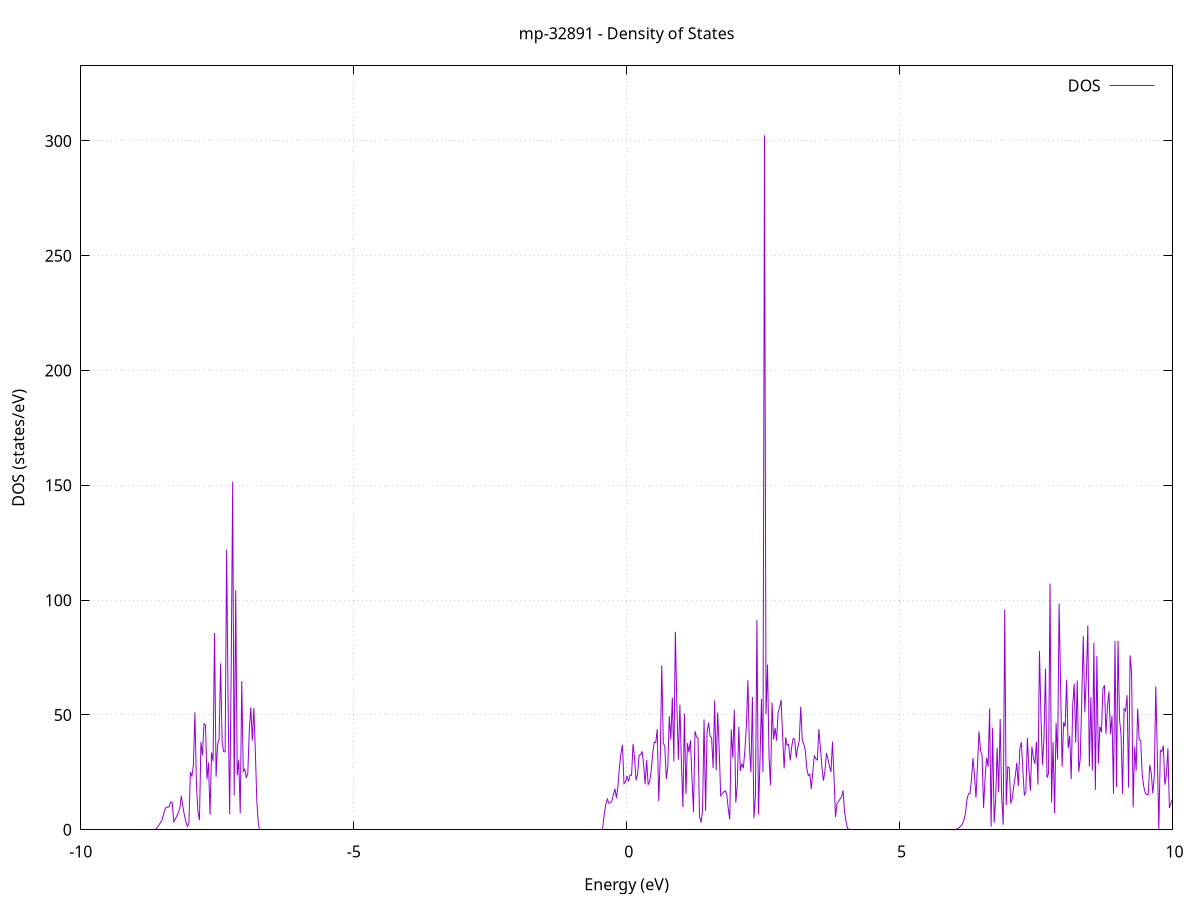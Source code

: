 set title 'mp-32891 - Density of States'
set xlabel 'Energy (eV)'
set ylabel 'DOS (states/eV)'
set grid
set xrange [-10:10]
set yrange [0:332.662]
set xzeroaxis lt -1
set terminal png size 800,600
set output 'mp-32891_dos_gnuplot.png'
plot '-' using 1:2 with lines title 'DOS'
-40.542000 0.000000
-40.514300 0.000000
-40.486600 0.000000
-40.458900 0.000000
-40.431200 0.000000
-40.403600 0.000000
-40.375900 0.000000
-40.348200 0.000000
-40.320500 0.000000
-40.292900 0.000000
-40.265200 0.000000
-40.237500 0.000000
-40.209800 0.000000
-40.182100 0.000000
-40.154500 0.000000
-40.126800 0.000000
-40.099100 0.000000
-40.071400 0.000000
-40.043800 0.000000
-40.016100 0.000000
-39.988400 0.000000
-39.960700 0.000000
-39.933000 0.000000
-39.905400 0.000000
-39.877700 0.000000
-39.850000 0.000000
-39.822300 0.000000
-39.794600 0.000000
-39.767000 0.000000
-39.739300 0.000000
-39.711600 0.000000
-39.683900 0.000000
-39.656300 0.000000
-39.628600 0.000000
-39.600900 0.000000
-39.573200 0.000000
-39.545500 0.000000
-39.517900 0.000000
-39.490200 0.000000
-39.462500 0.000000
-39.434800 0.000000
-39.407200 0.000000
-39.379500 0.000000
-39.351800 0.000000
-39.324100 0.000000
-39.296400 0.000000
-39.268800 0.000000
-39.241100 0.000000
-39.213400 0.000000
-39.185700 0.000000
-39.158000 0.000000
-39.130400 0.000000
-39.102700 0.000000
-39.075000 0.000000
-39.047300 0.000000
-39.019700 0.000000
-38.992000 0.000000
-38.964300 0.000000
-38.936600 0.000000
-38.908900 0.000000
-38.881300 0.000000
-38.853600 0.000000
-38.825900 0.000000
-38.798200 0.000000
-38.770600 0.000000
-38.742900 0.000000
-38.715200 0.000000
-38.687500 0.000000
-38.659800 0.000000
-38.632200 0.000000
-38.604500 0.000000
-38.576800 0.000000
-38.549100 0.000000
-38.521400 0.000000
-38.493800 0.000000
-38.466100 0.000000
-38.438400 0.000000
-38.410700 0.000000
-38.383100 0.000000
-38.355400 0.000000
-38.327700 0.000000
-38.300000 0.000000
-38.272300 0.000000
-38.244700 0.000000
-38.217000 0.000000
-38.189300 0.000000
-38.161600 0.000000
-38.134000 0.000000
-38.106300 0.000000
-38.078600 0.000000
-38.050900 0.000000
-38.023200 0.000000
-37.995600 0.000000
-37.967900 0.000000
-37.940200 0.000000
-37.912500 0.000000
-37.884800 0.000000
-37.857200 0.000000
-37.829500 0.000000
-37.801800 0.000000
-37.774100 0.000000
-37.746500 0.000000
-37.718800 0.000000
-37.691100 0.000000
-37.663400 0.000000
-37.635700 0.000000
-37.608100 0.000000
-37.580400 0.000000
-37.552700 0.000000
-37.525000 0.000000
-37.497400 0.000000
-37.469700 0.000000
-37.442000 0.000000
-37.414300 0.000000
-37.386600 0.000000
-37.359000 0.000000
-37.331300 0.000000
-37.303600 0.000000
-37.275900 0.000000
-37.248200 0.000000
-37.220600 0.000000
-37.192900 0.000000
-37.165200 0.000000
-37.137500 0.000000
-37.109900 0.000000
-37.082200 0.000000
-37.054500 0.000000
-37.026800 0.000000
-36.999100 0.000000
-36.971500 0.000000
-36.943800 0.000000
-36.916100 0.000000
-36.888400 0.000000
-36.860800 0.000000
-36.833100 0.000000
-36.805400 0.000000
-36.777700 0.000000
-36.750000 0.000000
-36.722400 0.000000
-36.694700 0.000000
-36.667000 0.000000
-36.639300 0.000000
-36.611600 0.000000
-36.584000 0.000000
-36.556300 0.000000
-36.528600 0.000000
-36.500900 0.000000
-36.473300 0.000000
-36.445600 0.000000
-36.417900 0.000000
-36.390200 0.000000
-36.362500 0.000000
-36.334900 0.000000
-36.307200 0.000000
-36.279500 0.000000
-36.251800 0.000000
-36.224200 0.000000
-36.196500 0.000000
-36.168800 0.000000
-36.141100 0.000000
-36.113400 0.000000
-36.085800 0.000000
-36.058100 0.000000
-36.030400 0.000000
-36.002700 0.000000
-35.975100 0.000000
-35.947400 0.000000
-35.919700 0.000000
-35.892000 0.000000
-35.864300 0.000000
-35.836700 0.000000
-35.809000 0.000000
-35.781300 0.000000
-35.753600 0.000000
-35.725900 0.000000
-35.698300 0.000000
-35.670600 0.000000
-35.642900 0.000000
-35.615200 0.000000
-35.587600 0.000000
-35.559900 0.000000
-35.532200 0.000000
-35.504500 0.000000
-35.476800 0.000000
-35.449200 0.000000
-35.421500 0.000000
-35.393800 0.000000
-35.366100 0.000000
-35.338500 0.000000
-35.310800 0.000000
-35.283100 0.000000
-35.255400 0.000000
-35.227700 0.000000
-35.200100 0.000000
-35.172400 0.000000
-35.144700 0.000000
-35.117000 0.000000
-35.089300 0.000000
-35.061700 0.000000
-35.034000 0.000000
-35.006300 0.000000
-34.978600 0.000000
-34.951000 0.000000
-34.923300 0.000000
-34.895600 0.000000
-34.867900 0.000000
-34.840200 0.000000
-34.812600 0.000000
-34.784900 0.000000
-34.757200 0.000000
-34.729500 0.000000
-34.701900 0.000000
-34.674200 0.000000
-34.646500 0.000000
-34.618800 0.000000
-34.591100 0.000000
-34.563500 0.000000
-34.535800 0.000000
-34.508100 0.000000
-34.480400 0.000000
-34.452700 0.000000
-34.425100 0.000000
-34.397400 0.000000
-34.369700 0.000000
-34.342000 0.000000
-34.314400 0.000000
-34.286700 0.000000
-34.259000 0.000000
-34.231300 0.000000
-34.203600 0.000000
-34.176000 0.000000
-34.148300 0.000000
-34.120600 0.000000
-34.092900 0.000000
-34.065300 0.000000
-34.037600 0.000000
-34.009900 0.000000
-33.982200 0.000000
-33.954500 0.000000
-33.926900 0.000000
-33.899200 0.000000
-33.871500 0.000000
-33.843800 0.000000
-33.816100 0.000000
-33.788500 0.000000
-33.760800 0.000000
-33.733100 0.000000
-33.705400 0.000000
-33.677800 0.000000
-33.650100 0.000000
-33.622400 0.000000
-33.594700 0.000000
-33.567000 0.000000
-33.539400 0.000000
-33.511700 0.000000
-33.484000 0.000000
-33.456300 0.000000
-33.428700 0.000000
-33.401000 0.000000
-33.373300 0.000000
-33.345600 0.000000
-33.317900 0.000000
-33.290300 0.000000
-33.262600 0.000000
-33.234900 0.000000
-33.207200 0.000000
-33.179500 0.000000
-33.151900 0.000000
-33.124200 0.000000
-33.096500 0.000000
-33.068800 0.000000
-33.041200 0.000000
-33.013500 0.000000
-32.985800 0.000000
-32.958100 0.000000
-32.930400 0.000000
-32.902800 0.000000
-32.875100 0.000000
-32.847400 0.000000
-32.819700 0.000000
-32.792100 0.000000
-32.764400 0.000000
-32.736700 0.000000
-32.709000 0.000000
-32.681300 0.000000
-32.653700 0.000000
-32.626000 0.000000
-32.598300 0.000000
-32.570600 0.000000
-32.542900 0.000000
-32.515300 0.000000
-32.487600 0.000000
-32.459900 0.000000
-32.432200 0.000000
-32.404600 0.000000
-32.376900 0.000000
-32.349200 0.000000
-32.321500 0.000000
-32.293800 0.000000
-32.266200 0.000000
-32.238500 0.000000
-32.210800 0.000000
-32.183100 0.000000
-32.155500 0.000000
-32.127800 0.000000
-32.100100 0.000000
-32.072400 0.000000
-32.044700 0.000000
-32.017100 0.000000
-31.989400 0.000000
-31.961700 0.000000
-31.934000 0.000000
-31.906300 0.000000
-31.878700 0.000000
-31.851000 0.000000
-31.823300 0.000000
-31.795600 0.000000
-31.768000 0.000000
-31.740300 0.000000
-31.712600 0.000000
-31.684900 0.000000
-31.657200 0.000000
-31.629600 0.000000
-31.601900 0.000000
-31.574200 0.000000
-31.546500 0.000000
-31.518900 0.000000
-31.491200 0.000000
-31.463500 0.000000
-31.435800 0.000000
-31.408100 0.000000
-31.380500 0.000000
-31.352800 0.000000
-31.325100 0.000000
-31.297400 0.000000
-31.269700 0.000000
-31.242100 0.000000
-31.214400 0.000000
-31.186700 0.000000
-31.159000 0.000000
-31.131400 0.000000
-31.103700 0.000000
-31.076000 0.000000
-31.048300 0.000000
-31.020600 0.000000
-30.993000 0.000000
-30.965300 0.000000
-30.937600 0.000000
-30.909900 0.000000
-30.882300 0.000000
-30.854600 0.000000
-30.826900 0.000000
-30.799200 0.000000
-30.771500 0.000000
-30.743900 0.000000
-30.716200 0.000000
-30.688500 0.000000
-30.660800 0.000000
-30.633200 0.000000
-30.605500 0.000000
-30.577800 0.000000
-30.550100 0.000000
-30.522400 0.000000
-30.494800 0.000000
-30.467100 0.000000
-30.439400 0.000000
-30.411700 0.000000
-30.384000 0.000000
-30.356400 0.000000
-30.328700 0.000000
-30.301000 0.000000
-30.273300 0.000000
-30.245700 0.000000
-30.218000 0.000000
-30.190300 0.000000
-30.162600 0.000000
-30.134900 0.000000
-30.107300 0.000000
-30.079600 0.000000
-30.051900 0.000000
-30.024200 0.000000
-29.996600 0.000000
-29.968900 0.000000
-29.941200 0.000000
-29.913500 0.000000
-29.885800 0.000000
-29.858200 0.000000
-29.830500 0.000000
-29.802800 0.000000
-29.775100 0.000000
-29.747400 0.000000
-29.719800 0.000000
-29.692100 0.000000
-29.664400 0.000000
-29.636700 0.000000
-29.609100 0.000000
-29.581400 0.000000
-29.553700 0.000000
-29.526000 0.000000
-29.498300 0.000000
-29.470700 0.000000
-29.443000 0.000000
-29.415300 0.000000
-29.387600 0.000000
-29.360000 0.000000
-29.332300 0.000000
-29.304600 0.000000
-29.276900 0.000000
-29.249200 0.000000
-29.221600 0.000000
-29.193900 0.000000
-29.166200 0.000000
-29.138500 0.000000
-29.110800 0.000000
-29.083200 0.000000
-29.055500 0.000000
-29.027800 0.000000
-29.000100 0.000000
-28.972500 0.000000
-28.944800 0.000000
-28.917100 0.000000
-28.889400 0.000000
-28.861700 0.000000
-28.834100 0.000000
-28.806400 0.000000
-28.778700 0.000000
-28.751000 0.000000
-28.723400 0.000000
-28.695700 0.000000
-28.668000 0.000000
-28.640300 0.000000
-28.612600 0.000000
-28.585000 0.000000
-28.557300 0.000000
-28.529600 0.000000
-28.501900 0.000000
-28.474200 0.000000
-28.446600 0.000000
-28.418900 0.000000
-28.391200 0.000000
-28.363500 0.000000
-28.335900 0.000000
-28.308200 0.000000
-28.280500 0.000000
-28.252800 0.000000
-28.225100 0.000000
-28.197500 0.000000
-28.169800 0.000000
-28.142100 0.000000
-28.114400 0.000000
-28.086800 0.000000
-28.059100 0.000000
-28.031400 0.000000
-28.003700 0.000000
-27.976000 0.000000
-27.948400 0.000000
-27.920700 0.000000
-27.893000 0.000000
-27.865300 0.000000
-27.837600 0.000000
-27.810000 0.000000
-27.782300 0.000000
-27.754600 0.000000
-27.726900 0.000000
-27.699300 0.000000
-27.671600 0.000000
-27.643900 0.000000
-27.616200 0.000000
-27.588500 0.000000
-27.560900 0.000000
-27.533200 0.000000
-27.505500 0.000000
-27.477800 0.000000
-27.450200 0.000000
-27.422500 0.000000
-27.394800 0.000000
-27.367100 0.000000
-27.339400 0.000000
-27.311800 0.000000
-27.284100 0.000000
-27.256400 0.000000
-27.228700 0.000000
-27.201000 0.000000
-27.173400 0.000000
-27.145700 0.000000
-27.118000 0.000000
-27.090300 0.000000
-27.062700 0.000000
-27.035000 0.000000
-27.007300 0.000000
-26.979600 0.000000
-26.951900 0.000000
-26.924300 0.000000
-26.896600 0.000000
-26.868900 0.000000
-26.841200 0.000000
-26.813600 0.000000
-26.785900 0.000000
-26.758200 0.000000
-26.730500 0.000000
-26.702800 0.000000
-26.675200 0.000000
-26.647500 0.000000
-26.619800 0.000000
-26.592100 0.000000
-26.564400 0.000000
-26.536800 0.000000
-26.509100 0.000000
-26.481400 0.000000
-26.453700 0.000000
-26.426100 0.000000
-26.398400 0.000000
-26.370700 0.000000
-26.343000 0.000000
-26.315300 0.000000
-26.287700 0.000000
-26.260000 0.000000
-26.232300 0.000000
-26.204600 0.000000
-26.177000 0.000000
-26.149300 0.000000
-26.121600 0.000000
-26.093900 0.000000
-26.066200 0.000000
-26.038600 0.000000
-26.010900 0.000000
-25.983200 0.000000
-25.955500 0.000000
-25.927800 0.000000
-25.900200 0.000000
-25.872500 0.000000
-25.844800 0.000000
-25.817100 0.000000
-25.789500 0.000000
-25.761800 0.000000
-25.734100 0.000000
-25.706400 0.000000
-25.678700 0.000000
-25.651100 0.000000
-25.623400 0.000000
-25.595700 0.000000
-25.568000 0.000000
-25.540400 0.000000
-25.512700 0.000000
-25.485000 0.000000
-25.457300 0.000000
-25.429600 0.000000
-25.402000 0.000000
-25.374300 0.000000
-25.346600 0.000000
-25.318900 0.000000
-25.291300 0.000000
-25.263600 0.000000
-25.235900 0.000000
-25.208200 0.000000
-25.180500 0.000000
-25.152900 0.000000
-25.125200 0.000000
-25.097500 0.000000
-25.069800 0.000000
-25.042100 0.000000
-25.014500 0.000000
-24.986800 0.000000
-24.959100 0.000000
-24.931400 0.000000
-24.903800 0.000000
-24.876100 0.000000
-24.848400 0.000000
-24.820700 0.000000
-24.793000 0.000000
-24.765400 0.000000
-24.737700 0.000000
-24.710000 0.000000
-24.682300 0.000000
-24.654700 0.000000
-24.627000 0.000000
-24.599300 0.000000
-24.571600 0.000000
-24.543900 0.000000
-24.516300 0.000000
-24.488600 0.000000
-24.460900 0.000000
-24.433200 0.000000
-24.405500 0.000000
-24.377900 0.000000
-24.350200 0.000000
-24.322500 0.000000
-24.294800 0.000000
-24.267200 0.000000
-24.239500 0.000000
-24.211800 0.000000
-24.184100 0.000000
-24.156400 0.000000
-24.128800 0.000000
-24.101100 0.000000
-24.073400 0.000000
-24.045700 0.000000
-24.018100 0.000000
-23.990400 0.000000
-23.962700 0.000000
-23.935000 0.000000
-23.907300 0.000000
-23.879700 0.000000
-23.852000 0.000000
-23.824300 0.000000
-23.796600 0.000000
-23.768900 0.000000
-23.741300 0.000000
-23.713600 0.000000
-23.685900 0.000000
-23.658200 0.000000
-23.630600 0.000000
-23.602900 0.000000
-23.575200 0.000000
-23.547500 0.000000
-23.519800 0.000000
-23.492200 0.000000
-23.464500 0.000000
-23.436800 0.000000
-23.409100 0.000000
-23.381500 0.000000
-23.353800 0.000000
-23.326100 0.000000
-23.298400 0.000000
-23.270700 0.000000
-23.243100 0.000000
-23.215400 0.000000
-23.187700 0.000000
-23.160000 0.000000
-23.132300 0.000000
-23.104700 0.000000
-23.077000 0.000000
-23.049300 0.000000
-23.021600 0.000000
-22.994000 0.000000
-22.966300 0.000000
-22.938600 0.000000
-22.910900 0.000000
-22.883200 0.000000
-22.855600 0.000000
-22.827900 0.000000
-22.800200 0.000000
-22.772500 0.000000
-22.744900 0.000000
-22.717200 0.000000
-22.689500 0.000000
-22.661800 0.000000
-22.634100 0.000000
-22.606500 0.000000
-22.578800 0.000000
-22.551100 0.000000
-22.523400 0.000000
-22.495700 0.000000
-22.468100 0.000000
-22.440400 0.000000
-22.412700 0.000000
-22.385000 0.000000
-22.357400 0.000000
-22.329700 0.000000
-22.302000 0.000000
-22.274300 0.000000
-22.246600 0.000000
-22.219000 0.000000
-22.191300 0.000000
-22.163600 0.000000
-22.135900 0.000000
-22.108300 0.000000
-22.080600 0.000000
-22.052900 0.000000
-22.025200 0.000000
-21.997500 0.000000
-21.969900 0.000000
-21.942200 0.000000
-21.914500 0.000000
-21.886800 0.000000
-21.859100 0.000000
-21.831500 0.000000
-21.803800 0.000000
-21.776100 0.000000
-21.748400 0.000000
-21.720800 0.000000
-21.693100 0.000000
-21.665400 0.000000
-21.637700 0.000000
-21.610000 0.000000
-21.582400 0.000000
-21.554700 0.000000
-21.527000 0.000000
-21.499300 0.000000
-21.471700 0.000000
-21.444000 0.000000
-21.416300 0.000000
-21.388600 0.000000
-21.360900 0.000000
-21.333300 0.000000
-21.305600 0.000000
-21.277900 0.000000
-21.250200 0.000000
-21.222500 0.000000
-21.194900 0.000000
-21.167200 0.000000
-21.139500 0.000000
-21.111800 0.000000
-21.084200 0.000000
-21.056500 0.000000
-21.028800 0.000000
-21.001100 0.000000
-20.973400 0.000000
-20.945800 0.000000
-20.918100 0.000000
-20.890400 0.000000
-20.862700 0.000000
-20.835100 0.000000
-20.807400 0.000000
-20.779700 0.000000
-20.752000 0.000000
-20.724300 0.000000
-20.696700 0.000000
-20.669000 0.000000
-20.641300 0.000000
-20.613600 0.000000
-20.585900 0.000000
-20.558300 0.000000
-20.530600 0.000000
-20.502900 0.000000
-20.475200 0.000000
-20.447600 0.000000
-20.419900 0.000000
-20.392200 0.000000
-20.364500 0.000000
-20.336800 0.000000
-20.309200 0.000000
-20.281500 0.000000
-20.253800 0.000000
-20.226100 0.000000
-20.198500 0.000000
-20.170800 0.000000
-20.143100 0.000000
-20.115400 0.000000
-20.087700 0.000000
-20.060100 0.000000
-20.032400 0.000000
-20.004700 0.000000
-19.977000 0.000000
-19.949400 0.000000
-19.921700 0.000000
-19.894000 0.000000
-19.866300 0.000000
-19.838600 0.000000
-19.811000 0.000000
-19.783300 0.000000
-19.755600 0.000000
-19.727900 0.000000
-19.700200 0.000000
-19.672600 0.000000
-19.644900 0.000000
-19.617200 0.000000
-19.589500 0.000000
-19.561900 0.000000
-19.534200 0.000000
-19.506500 0.000000
-19.478800 0.000000
-19.451100 0.000000
-19.423500 0.000000
-19.395800 0.000000
-19.368100 0.000000
-19.340400 0.000000
-19.312800 0.000000
-19.285100 0.000000
-19.257400 0.000000
-19.229700 0.000000
-19.202000 0.000000
-19.174400 0.000000
-19.146700 0.000000
-19.119000 0.000000
-19.091300 0.000000
-19.063600 0.000000
-19.036000 0.000000
-19.008300 0.000000
-18.980600 0.000000
-18.952900 0.000000
-18.925300 0.000000
-18.897600 0.000000
-18.869900 0.000000
-18.842200 0.000000
-18.814500 0.000000
-18.786900 0.000000
-18.759200 0.000000
-18.731500 0.000000
-18.703800 0.000000
-18.676200 0.000000
-18.648500 0.000000
-18.620800 0.000000
-18.593100 0.000000
-18.565400 0.000000
-18.537800 0.000000
-18.510100 0.000000
-18.482400 0.000000
-18.454700 0.000000
-18.427000 0.000000
-18.399400 0.000000
-18.371700 0.000000
-18.344000 0.000000
-18.316300 0.000000
-18.288700 0.000000
-18.261000 0.000000
-18.233300 0.000000
-18.205600 0.000000
-18.177900 271.042000
-18.150300 0.000000
-18.122600 471.473200
-18.094900 151.414200
-18.067200 778.286100
-18.039600 264.050300
-18.011900 201.593400
-17.984200 0.000000
-17.956500 0.000000
-17.928800 0.000000
-17.901200 0.000000
-17.873500 68.316200
-17.845800 229.319200
-17.818100 268.638500
-17.790400 0.000000
-17.762800 0.000000
-17.735100 0.000000
-17.707400 0.000000
-17.679700 0.000000
-17.652100 0.000000
-17.624400 0.000000
-17.596700 0.000000
-17.569000 0.000000
-17.541300 0.000000
-17.513700 0.000000
-17.486000 0.000000
-17.458300 0.000000
-17.430600 0.000000
-17.403000 0.000000
-17.375300 0.000000
-17.347600 0.000000
-17.319900 0.000000
-17.292200 0.000000
-17.264600 0.000000
-17.236900 0.000000
-17.209200 0.000000
-17.181500 0.000000
-17.153800 0.000000
-17.126200 0.000000
-17.098500 0.000000
-17.070800 0.000000
-17.043100 0.000000
-17.015500 0.000000
-16.987800 0.000000
-16.960100 0.000000
-16.932400 0.000000
-16.904700 0.000000
-16.877100 0.000000
-16.849400 0.000000
-16.821700 0.000000
-16.794000 0.000000
-16.766400 0.000000
-16.738700 0.000000
-16.711000 0.000000
-16.683300 0.000000
-16.655600 0.000000
-16.628000 0.000000
-16.600300 0.000000
-16.572600 0.000000
-16.544900 0.000000
-16.517200 0.000000
-16.489600 0.000000
-16.461900 0.000000
-16.434200 0.000000
-16.406500 0.000000
-16.378900 0.000000
-16.351200 0.000000
-16.323500 0.000000
-16.295800 0.000000
-16.268100 0.000000
-16.240500 0.000000
-16.212800 0.000000
-16.185100 0.000000
-16.157400 0.000000
-16.129800 0.000000
-16.102100 0.000000
-16.074400 0.000000
-16.046700 0.000000
-16.019000 0.000000
-15.991400 0.000000
-15.963700 0.000000
-15.936000 0.000000
-15.908300 0.000000
-15.880600 0.000000
-15.853000 0.000000
-15.825300 0.000000
-15.797600 0.000000
-15.769900 0.000000
-15.742300 0.000000
-15.714600 0.000000
-15.686900 0.000000
-15.659200 0.000000
-15.631500 0.000000
-15.603900 0.000000
-15.576200 0.000000
-15.548500 0.000000
-15.520800 0.000000
-15.493200 0.000000
-15.465500 0.000000
-15.437800 0.000000
-15.410100 0.000000
-15.382400 0.000000
-15.354800 0.000000
-15.327100 0.000000
-15.299400 0.000000
-15.271700 0.000000
-15.244000 0.000000
-15.216400 0.000000
-15.188700 0.000000
-15.161000 0.000000
-15.133300 0.000000
-15.105700 0.000000
-15.078000 0.000000
-15.050300 0.000000
-15.022600 0.000000
-14.994900 0.000000
-14.967300 0.000000
-14.939600 0.000000
-14.911900 0.000000
-14.884200 0.000000
-14.856600 0.000000
-14.828900 0.000000
-14.801200 0.000000
-14.773500 0.000000
-14.745800 0.000000
-14.718200 0.000000
-14.690500 0.000000
-14.662800 0.000000
-14.635100 0.000000
-14.607500 0.000000
-14.579800 0.000000
-14.552100 0.000000
-14.524400 0.000000
-14.496700 0.000000
-14.469100 0.000000
-14.441400 0.000000
-14.413700 0.000000
-14.386000 0.000000
-14.358300 0.000000
-14.330700 0.000000
-14.303000 0.000000
-14.275300 0.000000
-14.247600 0.000000
-14.220000 0.000000
-14.192300 0.000000
-14.164600 0.000000
-14.136900 0.000000
-14.109200 0.000000
-14.081600 0.000000
-14.053900 0.000000
-14.026200 0.000000
-13.998500 0.000000
-13.970900 0.000000
-13.943200 0.000000
-13.915500 0.000000
-13.887800 0.000000
-13.860100 0.000000
-13.832500 0.000000
-13.804800 0.000000
-13.777100 0.000000
-13.749400 0.000000
-13.721700 0.000000
-13.694100 0.000000
-13.666400 0.000000
-13.638700 0.000000
-13.611000 0.000000
-13.583400 0.000000
-13.555700 0.000000
-13.528000 0.000000
-13.500300 0.000000
-13.472600 0.000000
-13.445000 0.000000
-13.417300 0.000000
-13.389600 0.000000
-13.361900 0.000000
-13.334300 0.000000
-13.306600 0.000000
-13.278900 0.000000
-13.251200 0.000000
-13.223500 0.000000
-13.195900 0.000000
-13.168200 0.000000
-13.140500 0.000000
-13.112800 0.000000
-13.085100 0.000000
-13.057500 0.000000
-13.029800 0.000000
-13.002100 0.000000
-12.974400 0.000000
-12.946800 0.000000
-12.919100 0.000000
-12.891400 0.000000
-12.863700 0.000000
-12.836000 0.000000
-12.808400 0.000000
-12.780700 0.000000
-12.753000 0.000000
-12.725300 0.000000
-12.697700 0.000000
-12.670000 0.000000
-12.642300 0.000000
-12.614600 0.000000
-12.586900 0.000000
-12.559300 0.000000
-12.531600 0.000000
-12.503900 0.000000
-12.476200 0.000000
-12.448500 0.000000
-12.420900 0.000000
-12.393200 0.000000
-12.365500 0.000000
-12.337800 0.000000
-12.310200 0.000000
-12.282500 0.000000
-12.254800 0.000000
-12.227100 0.000000
-12.199400 0.000000
-12.171800 0.000000
-12.144100 0.000000
-12.116400 0.000000
-12.088700 0.000000
-12.061100 0.000000
-12.033400 0.000000
-12.005700 0.000000
-11.978000 0.000000
-11.950300 0.000000
-11.922700 0.000000
-11.895000 0.000000
-11.867300 0.000000
-11.839600 0.000000
-11.811900 0.000000
-11.784300 0.000000
-11.756600 0.000000
-11.728900 0.000000
-11.701200 0.000000
-11.673600 0.000000
-11.645900 0.000000
-11.618200 0.000000
-11.590500 0.000000
-11.562800 0.000000
-11.535200 0.000000
-11.507500 0.000000
-11.479800 0.000000
-11.452100 0.000000
-11.424500 0.000000
-11.396800 0.000000
-11.369100 0.000000
-11.341400 0.000000
-11.313700 0.000000
-11.286100 0.000000
-11.258400 0.000000
-11.230700 0.000000
-11.203000 0.000000
-11.175300 0.000000
-11.147700 0.000000
-11.120000 0.000000
-11.092300 0.000000
-11.064600 0.000000
-11.037000 0.000000
-11.009300 0.000000
-10.981600 0.000000
-10.953900 0.000000
-10.926200 0.000000
-10.898600 0.000000
-10.870900 0.000000
-10.843200 0.000000
-10.815500 0.000000
-10.787900 0.000000
-10.760200 0.000000
-10.732500 0.000000
-10.704800 0.000000
-10.677100 0.000000
-10.649500 0.000000
-10.621800 0.000000
-10.594100 0.000000
-10.566400 0.000000
-10.538700 0.000000
-10.511100 0.000000
-10.483400 0.000000
-10.455700 0.000000
-10.428000 0.000000
-10.400400 0.000000
-10.372700 0.000000
-10.345000 0.000000
-10.317300 0.000000
-10.289600 0.000000
-10.262000 0.000000
-10.234300 0.000000
-10.206600 0.000000
-10.178900 0.000000
-10.151300 0.000000
-10.123600 0.000000
-10.095900 0.000000
-10.068200 0.000000
-10.040500 0.000000
-10.012900 0.000000
-9.985200 0.000000
-9.957500 0.000000
-9.929800 0.000000
-9.902100 0.000000
-9.874500 0.000000
-9.846800 0.000000
-9.819100 0.000000
-9.791400 0.000000
-9.763800 0.000000
-9.736100 0.000000
-9.708400 0.000000
-9.680700 0.000000
-9.653000 0.000000
-9.625400 0.000000
-9.597700 0.000000
-9.570000 0.000000
-9.542300 0.000000
-9.514700 0.000000
-9.487000 0.000000
-9.459300 0.000000
-9.431600 0.000000
-9.403900 0.000000
-9.376300 0.000000
-9.348600 0.000000
-9.320900 0.000000
-9.293200 0.000000
-9.265600 0.000000
-9.237900 0.000000
-9.210200 0.000000
-9.182500 0.000000
-9.154800 0.000000
-9.127200 0.000000
-9.099500 0.000000
-9.071800 0.000000
-9.044100 0.000000
-9.016400 0.000000
-8.988800 0.000000
-8.961100 0.000000
-8.933400 0.000000
-8.905700 0.000000
-8.878100 0.000000
-8.850400 0.000000
-8.822700 0.000000
-8.795000 0.000000
-8.767300 0.000000
-8.739700 0.000000
-8.712000 0.000000
-8.684300 0.000000
-8.656600 0.039500
-8.629000 0.341100
-8.601300 0.939800
-8.573600 1.921600
-8.545900 2.927300
-8.518200 3.896400
-8.490600 6.036500
-8.462900 8.564100
-8.435200 9.819700
-8.407500 9.803400
-8.379800 10.063700
-8.352200 12.206500
-8.324500 11.772400
-8.296800 3.475300
-8.269100 4.622200
-8.241500 5.941400
-8.213800 7.433000
-8.186100 9.337400
-8.158400 14.759500
-8.130700 10.207300
-8.103100 6.479400
-8.075400 3.575700
-8.047700 1.496300
-8.020000 2.607100
-7.992400 25.175900
-7.964700 23.169800
-7.937000 28.131000
-7.909300 51.183600
-7.881600 19.798500
-7.854000 7.855600
-7.826300 4.248100
-7.798600 38.253300
-7.770900 32.331900
-7.743200 46.161300
-7.715600 45.641200
-7.687900 21.986500
-7.660200 29.227900
-7.632500 6.567500
-7.604900 33.635500
-7.577200 29.873000
-7.549500 85.675400
-7.521800 23.071700
-7.494100 37.136600
-7.466500 39.213200
-7.438800 72.463200
-7.411100 38.287300
-7.383400 34.048400
-7.355800 33.907100
-7.328100 122.012300
-7.300400 52.190000
-7.272700 6.692100
-7.245000 69.058700
-7.217400 151.590800
-7.189700 14.952100
-7.162000 104.264300
-7.134300 23.710700
-7.106600 30.503800
-7.079000 7.190400
-7.051300 64.688800
-7.023600 25.439600
-6.995900 26.418700
-6.968300 22.549600
-6.940600 24.573300
-6.912900 43.267800
-6.885200 53.365000
-6.857500 38.851500
-6.829900 53.026900
-6.802200 33.802300
-6.774500 12.310100
-6.746800 2.615600
-6.719200 0.000000
-6.691500 0.000000
-6.663800 0.000000
-6.636100 0.000000
-6.608400 0.000000
-6.580800 0.000000
-6.553100 0.000000
-6.525400 0.000000
-6.497700 0.000000
-6.470000 0.000000
-6.442400 0.000000
-6.414700 0.000000
-6.387000 0.000000
-6.359300 0.000000
-6.331700 0.000000
-6.304000 0.000000
-6.276300 0.000000
-6.248600 0.000000
-6.220900 0.000000
-6.193300 0.000000
-6.165600 0.000000
-6.137900 0.000000
-6.110200 0.000000
-6.082600 0.000000
-6.054900 0.000000
-6.027200 0.000000
-5.999500 0.000000
-5.971800 0.000000
-5.944200 0.000000
-5.916500 0.000000
-5.888800 0.000000
-5.861100 0.000000
-5.833400 0.000000
-5.805800 0.000000
-5.778100 0.000000
-5.750400 0.000000
-5.722700 0.000000
-5.695100 0.000000
-5.667400 0.000000
-5.639700 0.000000
-5.612000 0.000000
-5.584300 0.000000
-5.556700 0.000000
-5.529000 0.000000
-5.501300 0.000000
-5.473600 0.000000
-5.446000 0.000000
-5.418300 0.000000
-5.390600 0.000000
-5.362900 0.000000
-5.335200 0.000000
-5.307600 0.000000
-5.279900 0.000000
-5.252200 0.000000
-5.224500 0.000000
-5.196800 0.000000
-5.169200 0.000000
-5.141500 0.000000
-5.113800 0.000000
-5.086100 0.000000
-5.058500 0.000000
-5.030800 0.000000
-5.003100 0.000000
-4.975400 0.000000
-4.947700 0.000000
-4.920100 0.000000
-4.892400 0.000000
-4.864700 0.000000
-4.837000 0.000000
-4.809400 0.000000
-4.781700 0.000000
-4.754000 0.000000
-4.726300 0.000000
-4.698600 0.000000
-4.671000 0.000000
-4.643300 0.000000
-4.615600 0.000000
-4.587900 0.000000
-4.560200 0.000000
-4.532600 0.000000
-4.504900 0.000000
-4.477200 0.000000
-4.449500 0.000000
-4.421900 0.000000
-4.394200 0.000000
-4.366500 0.000000
-4.338800 0.000000
-4.311100 0.000000
-4.283500 0.000000
-4.255800 0.000000
-4.228100 0.000000
-4.200400 0.000000
-4.172800 0.000000
-4.145100 0.000000
-4.117400 0.000000
-4.089700 0.000000
-4.062000 0.000000
-4.034400 0.000000
-4.006700 0.000000
-3.979000 0.000000
-3.951300 0.000000
-3.923700 0.000000
-3.896000 0.000000
-3.868300 0.000000
-3.840600 0.000000
-3.812900 0.000000
-3.785300 0.000000
-3.757600 0.000000
-3.729900 0.000000
-3.702200 0.000000
-3.674500 0.000000
-3.646900 0.000000
-3.619200 0.000000
-3.591500 0.000000
-3.563800 0.000000
-3.536200 0.000000
-3.508500 0.000000
-3.480800 0.000000
-3.453100 0.000000
-3.425400 0.000000
-3.397800 0.000000
-3.370100 0.000000
-3.342400 0.000000
-3.314700 0.000000
-3.287100 0.000000
-3.259400 0.000000
-3.231700 0.000000
-3.204000 0.000000
-3.176300 0.000000
-3.148700 0.000000
-3.121000 0.000000
-3.093300 0.000000
-3.065600 0.000000
-3.037900 0.000000
-3.010300 0.000000
-2.982600 0.000000
-2.954900 0.000000
-2.927200 0.000000
-2.899600 0.000000
-2.871900 0.000000
-2.844200 0.000000
-2.816500 0.000000
-2.788800 0.000000
-2.761200 0.000000
-2.733500 0.000000
-2.705800 0.000000
-2.678100 0.000000
-2.650500 0.000000
-2.622800 0.000000
-2.595100 0.000000
-2.567400 0.000000
-2.539700 0.000000
-2.512100 0.000000
-2.484400 0.000000
-2.456700 0.000000
-2.429000 0.000000
-2.401300 0.000000
-2.373700 0.000000
-2.346000 0.000000
-2.318300 0.000000
-2.290600 0.000000
-2.263000 0.000000
-2.235300 0.000000
-2.207600 0.000000
-2.179900 0.000000
-2.152200 0.000000
-2.124600 0.000000
-2.096900 0.000000
-2.069200 0.000000
-2.041500 0.000000
-2.013900 0.000000
-1.986200 0.000000
-1.958500 0.000000
-1.930800 0.000000
-1.903100 0.000000
-1.875500 0.000000
-1.847800 0.000000
-1.820100 0.000000
-1.792400 0.000000
-1.764700 0.000000
-1.737100 0.000000
-1.709400 0.000000
-1.681700 0.000000
-1.654000 0.000000
-1.626400 0.000000
-1.598700 0.000000
-1.571000 0.000000
-1.543300 0.000000
-1.515600 0.000000
-1.488000 0.000000
-1.460300 0.000000
-1.432600 0.000000
-1.404900 0.000000
-1.377300 0.000000
-1.349600 0.000000
-1.321900 0.000000
-1.294200 0.000000
-1.266500 0.000000
-1.238900 0.000000
-1.211200 0.000000
-1.183500 0.000000
-1.155800 0.000000
-1.128100 0.000000
-1.100500 0.000000
-1.072800 0.000000
-1.045100 0.000000
-1.017400 0.000000
-0.989800 0.000000
-0.962100 0.000000
-0.934400 0.000000
-0.906700 0.000000
-0.879000 0.000000
-0.851400 0.000000
-0.823700 0.000000
-0.796000 0.000000
-0.768300 0.000000
-0.740700 0.000000
-0.713000 0.000000
-0.685300 0.000000
-0.657600 0.000000
-0.629900 0.000000
-0.602300 0.000000
-0.574600 0.000000
-0.546900 0.000000
-0.519200 0.000000
-0.491500 0.000000
-0.463900 0.000000
-0.436200 0.000000
-0.408500 7.275000
-0.380800 11.106000
-0.353200 13.395900
-0.325500 11.580000
-0.297800 11.652900
-0.270100 12.726300
-0.242400 15.220000
-0.214800 17.884900
-0.187100 13.773800
-0.159400 18.927800
-0.131700 27.410700
-0.104100 33.286700
-0.076400 37.015000
-0.048700 20.082100
-0.021000 20.761800
0.006700 23.469500
0.034300 20.972100
0.062000 23.843000
0.089700 23.753300
0.117400 37.339300
0.145100 31.135000
0.172700 21.564700
0.200400 24.145600
0.228100 32.545400
0.255800 32.613200
0.283400 34.153600
0.311100 28.382000
0.338800 19.860200
0.366500 30.363400
0.394200 19.742500
0.421800 20.878800
0.449500 25.571100
0.477200 33.192300
0.504900 38.174700
0.532500 37.930500
0.560200 43.797900
0.587900 12.465700
0.615600 31.530700
0.643300 71.559400
0.670900 37.617000
0.698600 36.533200
0.726300 22.108700
0.754000 27.350200
0.781700 49.463200
0.809300 39.304300
0.837000 57.547600
0.864700 29.755400
0.892400 86.216800
0.920000 53.851700
0.947700 30.517800
0.975400 54.454500
1.003100 29.221700
1.030800 9.823700
1.058400 50.590500
1.086100 15.546900
1.113800 37.748300
1.141500 33.702700
1.169100 39.018200
1.196800 22.581300
1.224500 7.747900
1.252200 42.952500
1.279900 40.390100
1.307500 39.975600
1.335200 5.822700
1.362900 3.127100
1.390600 8.540900
1.418200 48.065300
1.445900 8.225500
1.473600 42.536300
1.501300 46.637500
1.529000 40.810400
1.556600 39.916800
1.584300 26.912300
1.612000 56.339400
1.639700 25.888900
1.667400 51.089100
1.695000 35.314000
1.722700 14.867000
1.750400 15.722200
1.778100 16.503600
1.805700 16.961000
1.833400 15.660000
1.861100 9.279000
1.888800 4.523800
1.916500 43.667400
1.944100 31.354400
1.971800 52.320600
1.999500 11.807900
2.027200 19.336900
2.054800 44.875800
2.082500 25.586500
2.110200 28.922600
2.137900 26.787700
2.165600 34.474800
2.193200 45.015100
2.220900 65.141100
2.248600 36.057300
2.276300 25.017300
2.304000 57.823500
2.331600 5.055800
2.359300 14.424300
2.387000 91.291400
2.414700 6.691300
2.442300 29.804100
2.470000 56.935300
2.497700 25.121000
2.525400 302.419800
2.553100 50.237500
2.580700 71.943200
2.608400 31.680900
2.636100 19.398400
2.663800 55.354500
2.691400 39.245700
2.719100 44.423000
2.746800 38.823800
2.774500 50.858000
2.802200 53.255500
2.829800 56.529400
2.857500 40.810800
2.885200 26.697800
2.912900 40.247300
2.940600 36.855000
2.968200 37.247900
2.995900 30.138600
3.023600 36.029000
3.051300 39.773300
3.078900 39.404700
3.106600 31.367200
3.134300 35.817000
3.162000 38.713000
3.189700 53.598200
3.217300 38.922400
3.245000 37.339500
3.272700 34.537100
3.300400 26.730200
3.328000 23.591900
3.355700 24.195500
3.383400 17.774200
3.411100 25.491300
3.438800 32.396700
3.466400 30.886200
3.494100 30.423900
3.521800 43.913700
3.549500 35.937800
3.577200 27.210500
3.604800 21.384900
3.632500 25.549000
3.660200 33.409600
3.687900 30.871900
3.715500 27.714500
3.743200 25.128000
3.770900 38.369700
3.798600 23.143100
3.826300 5.556700
3.853900 11.367200
3.881600 12.367900
3.909300 13.365100
3.937000 14.358900
3.964600 17.104800
3.992300 7.651000
4.020000 3.421300
4.047700 0.554700
4.075400 0.000000
4.103000 0.000000
4.130700 0.000000
4.158400 0.000000
4.186100 0.000000
4.213800 0.000000
4.241400 0.000000
4.269100 0.000000
4.296800 0.000000
4.324500 0.000000
4.352100 0.000000
4.379800 0.000000
4.407500 0.000000
4.435200 0.000000
4.462900 0.000000
4.490500 0.000000
4.518200 0.000000
4.545900 0.000000
4.573600 0.000000
4.601200 0.000000
4.628900 0.000000
4.656600 0.000000
4.684300 0.000000
4.712000 0.000000
4.739600 0.000000
4.767300 0.000000
4.795000 0.000000
4.822700 0.000000
4.850400 0.000000
4.878000 0.000000
4.905700 0.000000
4.933400 0.000000
4.961100 0.000000
4.988700 0.000000
5.016400 0.000000
5.044100 0.000000
5.071800 0.000000
5.099500 0.000000
5.127100 0.000000
5.154800 0.000000
5.182500 0.000000
5.210200 0.000000
5.237800 0.000000
5.265500 0.000000
5.293200 0.000000
5.320900 0.000000
5.348600 0.000000
5.376200 0.000000
5.403900 0.000000
5.431600 0.000000
5.459300 0.000000
5.487000 0.000000
5.514600 0.000000
5.542300 0.000000
5.570000 0.000000
5.597700 0.000000
5.625300 0.000000
5.653000 0.000000
5.680700 0.000000
5.708400 0.000000
5.736100 0.000000
5.763700 0.000000
5.791400 0.000000
5.819100 0.000000
5.846800 0.000000
5.874400 0.000000
5.902100 0.000000
5.929800 0.000000
5.957500 0.000000
5.985200 0.001300
6.012800 0.064100
6.040500 0.222400
6.068200 0.527400
6.095900 1.011300
6.123600 1.674100
6.151200 2.515700
6.178900 4.267300
6.206600 7.014800
6.234300 13.092700
6.261900 15.656800
6.289600 15.738000
6.317300 21.925400
6.345000 31.198700
6.372700 23.537100
6.400300 13.972000
6.428000 28.323700
6.455700 42.862900
6.483400 34.626700
6.511000 32.484800
6.538700 9.502200
6.566400 22.568300
6.594100 31.354800
6.621800 27.484400
6.649400 52.858200
6.677100 1.390900
6.704800 44.431400
6.732500 3.068700
6.760100 13.094000
6.787800 35.816300
6.815500 16.400200
6.843200 48.234300
6.870900 13.940300
6.898500 2.208200
6.926200 95.897700
6.953900 10.731600
6.981600 27.413000
7.009300 27.064000
7.036900 11.427000
7.064600 13.749300
7.092300 18.968300
7.120000 23.449800
7.147600 29.197000
7.175300 19.062200
7.203000 35.267200
7.230700 38.127800
7.258400 26.241000
7.286000 14.888900
7.313700 16.622800
7.341400 40.013300
7.369100 26.703700
7.396700 17.023500
7.424400 36.261200
7.452100 31.183100
7.479800 28.684900
7.507500 38.365800
7.535100 19.683600
7.562800 77.841300
7.590500 49.158200
7.618200 28.304200
7.645900 39.933200
7.673500 70.196600
7.701200 22.685100
7.728900 24.534100
7.756600 107.212100
7.784200 11.850600
7.811900 38.220600
7.839600 7.214200
7.867300 46.489500
7.895000 30.638200
7.922600 98.461900
7.950300 62.072900
7.978000 27.487100
8.005700 46.846600
8.033300 44.912400
8.061000 65.312200
8.088700 35.554200
8.116400 40.907500
8.144100 22.020900
8.171700 53.966600
8.199400 63.616100
8.227100 37.917600
8.254800 64.991200
8.282500 25.232600
8.310100 31.117300
8.337800 56.936200
8.365500 84.327100
8.393200 51.344300
8.420800 65.894000
8.448500 88.971100
8.476200 27.479900
8.503900 57.773400
8.531600 25.879100
8.559200 81.402500
8.586900 17.339900
8.614600 75.770900
8.642300 28.830400
8.669900 44.976500
8.697600 42.416500
8.725300 61.181800
8.753000 63.012600
8.780700 41.763100
8.808300 53.507700
8.836000 60.156000
8.863700 41.749300
8.891400 49.635200
8.919100 15.677000
8.946700 82.299100
8.974400 18.530100
9.002100 82.351300
9.029800 48.040400
9.057400 41.314000
9.085100 15.637600
9.112800 52.698900
9.140500 51.740500
9.168200 58.604300
9.195800 18.369400
9.223500 75.988300
9.251200 67.818500
9.278900 9.744000
9.306500 36.226900
9.334200 25.777700
9.361900 52.805000
9.389600 39.183200
9.417300 38.856200
9.444900 24.119200
9.472600 18.976300
9.500300 16.103800
9.528000 15.284900
9.555700 15.317300
9.583300 28.292800
9.611000 24.731900
9.638700 15.864800
9.666400 23.364400
9.694000 62.437300
9.721700 32.737200
9.749400 0.159600
9.777100 34.568300
9.804800 34.005100
9.832400 36.675600
9.860100 19.644900
9.887800 23.535200
9.915500 35.453000
9.943100 9.502100
9.970800 11.591900
9.998500 13.375800
10.026200 17.274000
10.053900 19.925800
10.081500 22.299500
10.109200 18.560800
10.136900 24.318100
10.164600 28.569900
10.192300 27.913100
10.219900 31.845000
10.247600 30.931000
10.275300 34.057600
10.303000 34.958300
10.330600 37.484300
10.358300 40.012600
10.386000 22.157100
10.413700 24.292200
10.441400 23.830100
10.469000 37.654700
10.496700 37.221200
10.524400 27.645000
10.552100 48.079500
10.579700 40.169100
10.607400 38.995800
10.635100 44.431800
10.662800 71.181300
10.690500 26.162300
10.718100 4.242400
10.745800 3.355100
10.773500 4.688000
10.801200 5.981600
10.828900 7.431100
10.856500 14.226600
10.884200 32.371400
10.911900 26.061600
10.939600 19.322200
10.967200 16.818600
10.994900 20.781100
11.022600 40.591000
11.050300 30.607200
11.078000 25.353800
11.105600 29.152900
11.133300 35.520000
11.161000 24.862900
11.188700 19.206500
11.216300 0.000000
11.244000 58.741700
11.271700 19.441300
11.299400 10.226700
11.327100 10.066700
11.354700 15.398200
11.382400 22.435700
11.410100 21.858900
11.437800 49.329400
11.465500 50.585900
11.493100 24.587800
11.520800 3.342800
11.548500 3.182700
11.576200 4.119000
11.603800 6.276700
11.631500 11.610900
11.659200 15.689200
11.686900 20.664900
11.714600 27.994100
11.742200 32.586300
11.769900 25.695300
11.797600 25.993900
11.825300 21.681900
11.852900 16.030500
11.880600 13.336300
11.908300 10.667000
11.936000 9.865800
11.963700 13.176600
11.991300 14.273500
12.019000 12.142000
12.046700 10.309100
12.074400 22.458700
12.102000 19.921400
12.129700 18.793000
12.157400 8.799300
12.185100 5.900900
12.212800 5.301800
12.240400 18.650900
12.268100 19.572700
12.295800 20.495800
12.323500 0.000000
12.351200 0.000000
12.378800 0.000000
12.406500 0.000000
12.434200 0.000000
12.461900 0.000000
12.489500 0.000000
12.517200 0.000000
12.544900 0.000000
12.572600 0.000000
12.600300 0.000000
12.627900 0.000000
12.655600 0.000000
12.683300 0.000000
12.711000 0.000000
12.738600 0.000000
12.766300 0.000000
12.794000 0.000000
12.821700 0.000000
12.849400 0.000000
12.877000 0.000000
12.904700 0.000000
12.932400 0.000000
12.960100 0.000000
12.987800 0.000000
13.015400 0.000000
13.043100 0.000000
13.070800 0.000000
13.098500 0.000000
13.126100 0.000000
13.153800 0.000000
13.181500 0.000000
13.209200 0.000000
13.236900 0.000000
13.264500 0.000000
13.292200 0.000000
13.319900 0.000000
13.347600 0.000000
13.375200 0.000000
13.402900 0.000000
13.430600 0.000000
13.458300 0.000000
13.486000 0.000000
13.513600 0.000000
13.541300 0.000000
13.569000 0.000000
13.596700 0.000000
13.624400 0.000000
13.652000 0.000000
13.679700 0.000000
13.707400 0.000000
13.735100 0.000000
13.762700 0.000000
13.790400 0.000000
13.818100 0.000000
13.845800 0.000000
13.873500 0.000000
13.901100 0.000000
13.928800 0.000000
13.956500 0.000000
13.984200 0.000000
14.011800 0.000000
14.039500 0.000000
14.067200 0.000000
14.094900 0.000000
14.122600 0.000000
14.150200 0.000000
14.177900 0.000000
14.205600 0.000000
14.233300 0.000000
14.261000 0.000000
14.288600 0.000000
14.316300 0.000000
14.344000 0.000000
14.371700 0.000000
14.399300 0.000000
14.427000 0.000000
14.454700 0.000000
14.482400 0.000000
14.510100 0.000000
14.537700 0.000000
14.565400 0.000000
14.593100 0.000000
14.620800 0.000000
14.648400 0.000000
14.676100 0.000000
14.703800 0.000000
14.731500 0.000000
14.759200 0.000000
14.786800 0.000000
14.814500 0.000000
e
